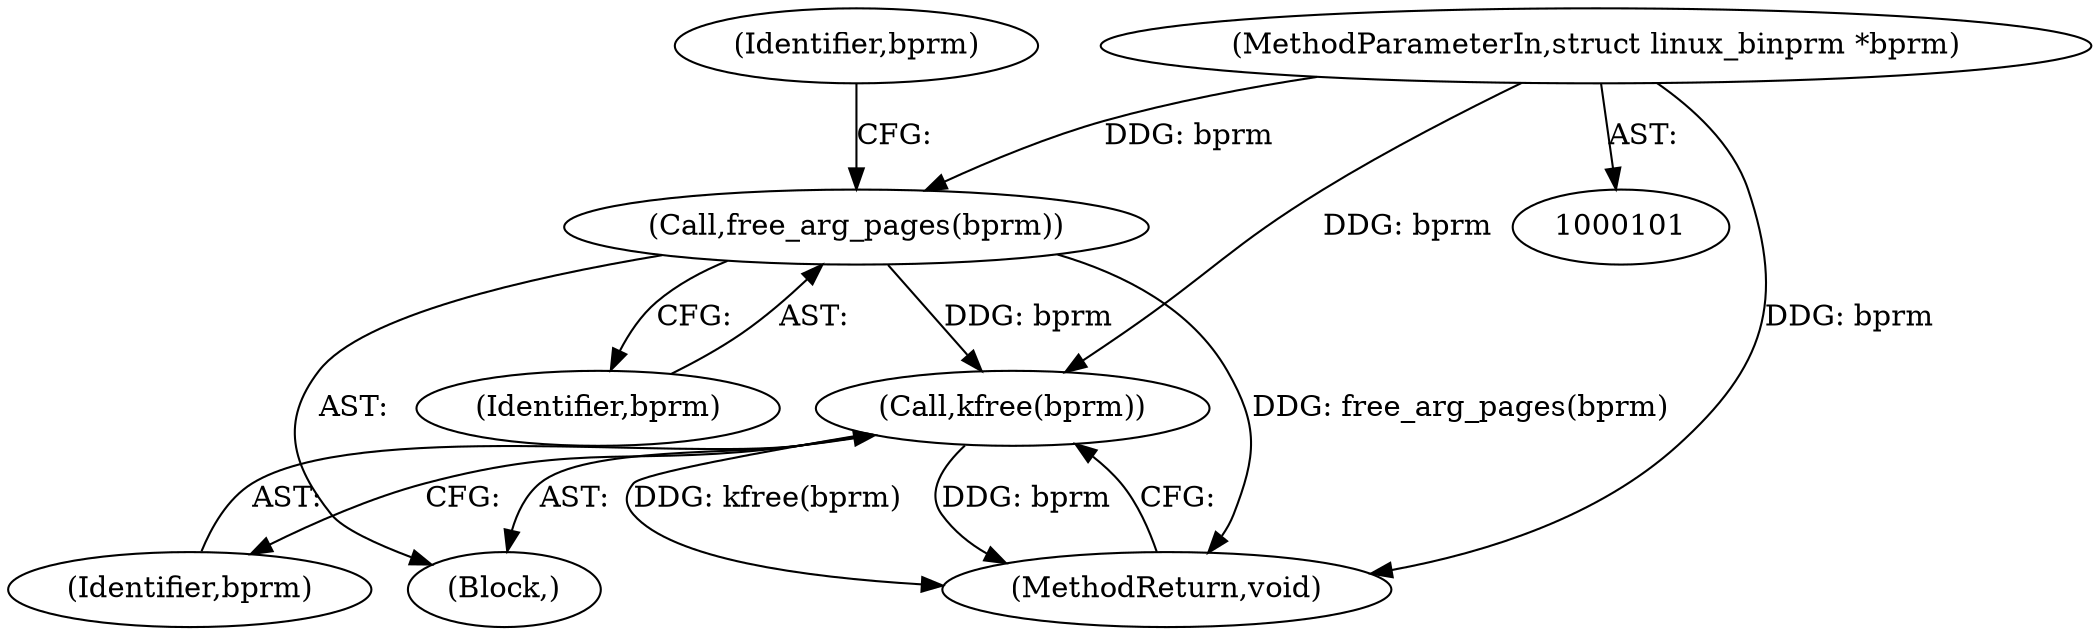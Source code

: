 digraph "0_linux_b66c5984017533316fd1951770302649baf1aa33_1@API" {
"1000134" [label="(Call,kfree(bprm))"];
"1000104" [label="(Call,free_arg_pages(bprm))"];
"1000102" [label="(MethodParameterIn,struct linux_binprm *bprm)"];
"1000135" [label="(Identifier,bprm)"];
"1000105" [label="(Identifier,bprm)"];
"1000104" [label="(Call,free_arg_pages(bprm))"];
"1000108" [label="(Identifier,bprm)"];
"1000103" [label="(Block,)"];
"1000136" [label="(MethodReturn,void)"];
"1000134" [label="(Call,kfree(bprm))"];
"1000102" [label="(MethodParameterIn,struct linux_binprm *bprm)"];
"1000134" -> "1000103"  [label="AST: "];
"1000134" -> "1000135"  [label="CFG: "];
"1000135" -> "1000134"  [label="AST: "];
"1000136" -> "1000134"  [label="CFG: "];
"1000134" -> "1000136"  [label="DDG: kfree(bprm)"];
"1000134" -> "1000136"  [label="DDG: bprm"];
"1000104" -> "1000134"  [label="DDG: bprm"];
"1000102" -> "1000134"  [label="DDG: bprm"];
"1000104" -> "1000103"  [label="AST: "];
"1000104" -> "1000105"  [label="CFG: "];
"1000105" -> "1000104"  [label="AST: "];
"1000108" -> "1000104"  [label="CFG: "];
"1000104" -> "1000136"  [label="DDG: free_arg_pages(bprm)"];
"1000102" -> "1000104"  [label="DDG: bprm"];
"1000102" -> "1000101"  [label="AST: "];
"1000102" -> "1000136"  [label="DDG: bprm"];
}
